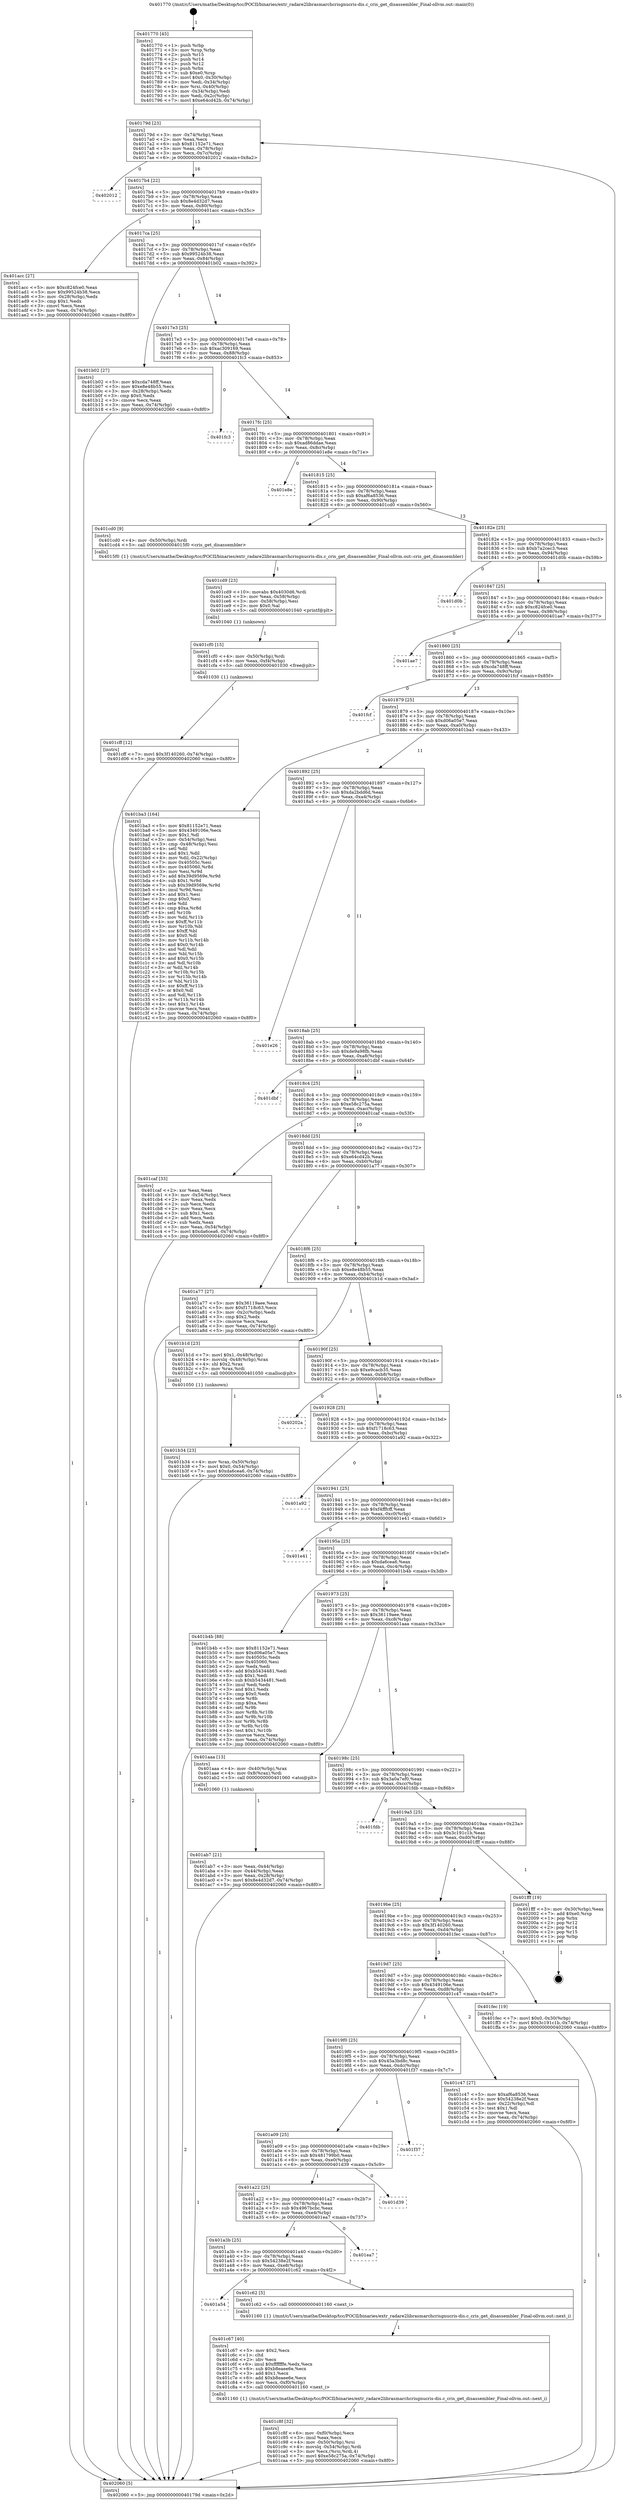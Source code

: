 digraph "0x401770" {
  label = "0x401770 (/mnt/c/Users/mathe/Desktop/tcc/POCII/binaries/extr_radare2librasmarchcrisgnucris-dis.c_cris_get_disassembler_Final-ollvm.out::main(0))"
  labelloc = "t"
  node[shape=record]

  Entry [label="",width=0.3,height=0.3,shape=circle,fillcolor=black,style=filled]
  "0x40179d" [label="{
     0x40179d [23]\l
     | [instrs]\l
     &nbsp;&nbsp;0x40179d \<+3\>: mov -0x74(%rbp),%eax\l
     &nbsp;&nbsp;0x4017a0 \<+2\>: mov %eax,%ecx\l
     &nbsp;&nbsp;0x4017a2 \<+6\>: sub $0x81152e71,%ecx\l
     &nbsp;&nbsp;0x4017a8 \<+3\>: mov %eax,-0x78(%rbp)\l
     &nbsp;&nbsp;0x4017ab \<+3\>: mov %ecx,-0x7c(%rbp)\l
     &nbsp;&nbsp;0x4017ae \<+6\>: je 0000000000402012 \<main+0x8a2\>\l
  }"]
  "0x402012" [label="{
     0x402012\l
  }", style=dashed]
  "0x4017b4" [label="{
     0x4017b4 [22]\l
     | [instrs]\l
     &nbsp;&nbsp;0x4017b4 \<+5\>: jmp 00000000004017b9 \<main+0x49\>\l
     &nbsp;&nbsp;0x4017b9 \<+3\>: mov -0x78(%rbp),%eax\l
     &nbsp;&nbsp;0x4017bc \<+5\>: sub $0x8e4d32d7,%eax\l
     &nbsp;&nbsp;0x4017c1 \<+3\>: mov %eax,-0x80(%rbp)\l
     &nbsp;&nbsp;0x4017c4 \<+6\>: je 0000000000401acc \<main+0x35c\>\l
  }"]
  Exit [label="",width=0.3,height=0.3,shape=circle,fillcolor=black,style=filled,peripheries=2]
  "0x401acc" [label="{
     0x401acc [27]\l
     | [instrs]\l
     &nbsp;&nbsp;0x401acc \<+5\>: mov $0xc824fce0,%eax\l
     &nbsp;&nbsp;0x401ad1 \<+5\>: mov $0x99524b38,%ecx\l
     &nbsp;&nbsp;0x401ad6 \<+3\>: mov -0x28(%rbp),%edx\l
     &nbsp;&nbsp;0x401ad9 \<+3\>: cmp $0x1,%edx\l
     &nbsp;&nbsp;0x401adc \<+3\>: cmovl %ecx,%eax\l
     &nbsp;&nbsp;0x401adf \<+3\>: mov %eax,-0x74(%rbp)\l
     &nbsp;&nbsp;0x401ae2 \<+5\>: jmp 0000000000402060 \<main+0x8f0\>\l
  }"]
  "0x4017ca" [label="{
     0x4017ca [25]\l
     | [instrs]\l
     &nbsp;&nbsp;0x4017ca \<+5\>: jmp 00000000004017cf \<main+0x5f\>\l
     &nbsp;&nbsp;0x4017cf \<+3\>: mov -0x78(%rbp),%eax\l
     &nbsp;&nbsp;0x4017d2 \<+5\>: sub $0x99524b38,%eax\l
     &nbsp;&nbsp;0x4017d7 \<+6\>: mov %eax,-0x84(%rbp)\l
     &nbsp;&nbsp;0x4017dd \<+6\>: je 0000000000401b02 \<main+0x392\>\l
  }"]
  "0x401cff" [label="{
     0x401cff [12]\l
     | [instrs]\l
     &nbsp;&nbsp;0x401cff \<+7\>: movl $0x3f140260,-0x74(%rbp)\l
     &nbsp;&nbsp;0x401d06 \<+5\>: jmp 0000000000402060 \<main+0x8f0\>\l
  }"]
  "0x401b02" [label="{
     0x401b02 [27]\l
     | [instrs]\l
     &nbsp;&nbsp;0x401b02 \<+5\>: mov $0xcda748ff,%eax\l
     &nbsp;&nbsp;0x401b07 \<+5\>: mov $0xe8e48b55,%ecx\l
     &nbsp;&nbsp;0x401b0c \<+3\>: mov -0x28(%rbp),%edx\l
     &nbsp;&nbsp;0x401b0f \<+3\>: cmp $0x0,%edx\l
     &nbsp;&nbsp;0x401b12 \<+3\>: cmove %ecx,%eax\l
     &nbsp;&nbsp;0x401b15 \<+3\>: mov %eax,-0x74(%rbp)\l
     &nbsp;&nbsp;0x401b18 \<+5\>: jmp 0000000000402060 \<main+0x8f0\>\l
  }"]
  "0x4017e3" [label="{
     0x4017e3 [25]\l
     | [instrs]\l
     &nbsp;&nbsp;0x4017e3 \<+5\>: jmp 00000000004017e8 \<main+0x78\>\l
     &nbsp;&nbsp;0x4017e8 \<+3\>: mov -0x78(%rbp),%eax\l
     &nbsp;&nbsp;0x4017eb \<+5\>: sub $0xac309169,%eax\l
     &nbsp;&nbsp;0x4017f0 \<+6\>: mov %eax,-0x88(%rbp)\l
     &nbsp;&nbsp;0x4017f6 \<+6\>: je 0000000000401fc3 \<main+0x853\>\l
  }"]
  "0x401cf0" [label="{
     0x401cf0 [15]\l
     | [instrs]\l
     &nbsp;&nbsp;0x401cf0 \<+4\>: mov -0x50(%rbp),%rdi\l
     &nbsp;&nbsp;0x401cf4 \<+6\>: mov %eax,-0xf4(%rbp)\l
     &nbsp;&nbsp;0x401cfa \<+5\>: call 0000000000401030 \<free@plt\>\l
     | [calls]\l
     &nbsp;&nbsp;0x401030 \{1\} (unknown)\l
  }"]
  "0x401fc3" [label="{
     0x401fc3\l
  }", style=dashed]
  "0x4017fc" [label="{
     0x4017fc [25]\l
     | [instrs]\l
     &nbsp;&nbsp;0x4017fc \<+5\>: jmp 0000000000401801 \<main+0x91\>\l
     &nbsp;&nbsp;0x401801 \<+3\>: mov -0x78(%rbp),%eax\l
     &nbsp;&nbsp;0x401804 \<+5\>: sub $0xad86ddae,%eax\l
     &nbsp;&nbsp;0x401809 \<+6\>: mov %eax,-0x8c(%rbp)\l
     &nbsp;&nbsp;0x40180f \<+6\>: je 0000000000401e8e \<main+0x71e\>\l
  }"]
  "0x401cd9" [label="{
     0x401cd9 [23]\l
     | [instrs]\l
     &nbsp;&nbsp;0x401cd9 \<+10\>: movabs $0x4030d6,%rdi\l
     &nbsp;&nbsp;0x401ce3 \<+3\>: mov %eax,-0x58(%rbp)\l
     &nbsp;&nbsp;0x401ce6 \<+3\>: mov -0x58(%rbp),%esi\l
     &nbsp;&nbsp;0x401ce9 \<+2\>: mov $0x0,%al\l
     &nbsp;&nbsp;0x401ceb \<+5\>: call 0000000000401040 \<printf@plt\>\l
     | [calls]\l
     &nbsp;&nbsp;0x401040 \{1\} (unknown)\l
  }"]
  "0x401e8e" [label="{
     0x401e8e\l
  }", style=dashed]
  "0x401815" [label="{
     0x401815 [25]\l
     | [instrs]\l
     &nbsp;&nbsp;0x401815 \<+5\>: jmp 000000000040181a \<main+0xaa\>\l
     &nbsp;&nbsp;0x40181a \<+3\>: mov -0x78(%rbp),%eax\l
     &nbsp;&nbsp;0x40181d \<+5\>: sub $0xaf6a8536,%eax\l
     &nbsp;&nbsp;0x401822 \<+6\>: mov %eax,-0x90(%rbp)\l
     &nbsp;&nbsp;0x401828 \<+6\>: je 0000000000401cd0 \<main+0x560\>\l
  }"]
  "0x401c8f" [label="{
     0x401c8f [32]\l
     | [instrs]\l
     &nbsp;&nbsp;0x401c8f \<+6\>: mov -0xf0(%rbp),%ecx\l
     &nbsp;&nbsp;0x401c95 \<+3\>: imul %eax,%ecx\l
     &nbsp;&nbsp;0x401c98 \<+4\>: mov -0x50(%rbp),%rsi\l
     &nbsp;&nbsp;0x401c9c \<+4\>: movslq -0x54(%rbp),%rdi\l
     &nbsp;&nbsp;0x401ca0 \<+3\>: mov %ecx,(%rsi,%rdi,4)\l
     &nbsp;&nbsp;0x401ca3 \<+7\>: movl $0xe58c275a,-0x74(%rbp)\l
     &nbsp;&nbsp;0x401caa \<+5\>: jmp 0000000000402060 \<main+0x8f0\>\l
  }"]
  "0x401cd0" [label="{
     0x401cd0 [9]\l
     | [instrs]\l
     &nbsp;&nbsp;0x401cd0 \<+4\>: mov -0x50(%rbp),%rdi\l
     &nbsp;&nbsp;0x401cd4 \<+5\>: call 00000000004015f0 \<cris_get_disassembler\>\l
     | [calls]\l
     &nbsp;&nbsp;0x4015f0 \{1\} (/mnt/c/Users/mathe/Desktop/tcc/POCII/binaries/extr_radare2librasmarchcrisgnucris-dis.c_cris_get_disassembler_Final-ollvm.out::cris_get_disassembler)\l
  }"]
  "0x40182e" [label="{
     0x40182e [25]\l
     | [instrs]\l
     &nbsp;&nbsp;0x40182e \<+5\>: jmp 0000000000401833 \<main+0xc3\>\l
     &nbsp;&nbsp;0x401833 \<+3\>: mov -0x78(%rbp),%eax\l
     &nbsp;&nbsp;0x401836 \<+5\>: sub $0xb7a2cec3,%eax\l
     &nbsp;&nbsp;0x40183b \<+6\>: mov %eax,-0x94(%rbp)\l
     &nbsp;&nbsp;0x401841 \<+6\>: je 0000000000401d0b \<main+0x59b\>\l
  }"]
  "0x401c67" [label="{
     0x401c67 [40]\l
     | [instrs]\l
     &nbsp;&nbsp;0x401c67 \<+5\>: mov $0x2,%ecx\l
     &nbsp;&nbsp;0x401c6c \<+1\>: cltd\l
     &nbsp;&nbsp;0x401c6d \<+2\>: idiv %ecx\l
     &nbsp;&nbsp;0x401c6f \<+6\>: imul $0xfffffffe,%edx,%ecx\l
     &nbsp;&nbsp;0x401c75 \<+6\>: sub $0xb8eaee6e,%ecx\l
     &nbsp;&nbsp;0x401c7b \<+3\>: add $0x1,%ecx\l
     &nbsp;&nbsp;0x401c7e \<+6\>: add $0xb8eaee6e,%ecx\l
     &nbsp;&nbsp;0x401c84 \<+6\>: mov %ecx,-0xf0(%rbp)\l
     &nbsp;&nbsp;0x401c8a \<+5\>: call 0000000000401160 \<next_i\>\l
     | [calls]\l
     &nbsp;&nbsp;0x401160 \{1\} (/mnt/c/Users/mathe/Desktop/tcc/POCII/binaries/extr_radare2librasmarchcrisgnucris-dis.c_cris_get_disassembler_Final-ollvm.out::next_i)\l
  }"]
  "0x401d0b" [label="{
     0x401d0b\l
  }", style=dashed]
  "0x401847" [label="{
     0x401847 [25]\l
     | [instrs]\l
     &nbsp;&nbsp;0x401847 \<+5\>: jmp 000000000040184c \<main+0xdc\>\l
     &nbsp;&nbsp;0x40184c \<+3\>: mov -0x78(%rbp),%eax\l
     &nbsp;&nbsp;0x40184f \<+5\>: sub $0xc824fce0,%eax\l
     &nbsp;&nbsp;0x401854 \<+6\>: mov %eax,-0x98(%rbp)\l
     &nbsp;&nbsp;0x40185a \<+6\>: je 0000000000401ae7 \<main+0x377\>\l
  }"]
  "0x401a54" [label="{
     0x401a54\l
  }", style=dashed]
  "0x401ae7" [label="{
     0x401ae7\l
  }", style=dashed]
  "0x401860" [label="{
     0x401860 [25]\l
     | [instrs]\l
     &nbsp;&nbsp;0x401860 \<+5\>: jmp 0000000000401865 \<main+0xf5\>\l
     &nbsp;&nbsp;0x401865 \<+3\>: mov -0x78(%rbp),%eax\l
     &nbsp;&nbsp;0x401868 \<+5\>: sub $0xcda748ff,%eax\l
     &nbsp;&nbsp;0x40186d \<+6\>: mov %eax,-0x9c(%rbp)\l
     &nbsp;&nbsp;0x401873 \<+6\>: je 0000000000401fcf \<main+0x85f\>\l
  }"]
  "0x401c62" [label="{
     0x401c62 [5]\l
     | [instrs]\l
     &nbsp;&nbsp;0x401c62 \<+5\>: call 0000000000401160 \<next_i\>\l
     | [calls]\l
     &nbsp;&nbsp;0x401160 \{1\} (/mnt/c/Users/mathe/Desktop/tcc/POCII/binaries/extr_radare2librasmarchcrisgnucris-dis.c_cris_get_disassembler_Final-ollvm.out::next_i)\l
  }"]
  "0x401fcf" [label="{
     0x401fcf\l
  }", style=dashed]
  "0x401879" [label="{
     0x401879 [25]\l
     | [instrs]\l
     &nbsp;&nbsp;0x401879 \<+5\>: jmp 000000000040187e \<main+0x10e\>\l
     &nbsp;&nbsp;0x40187e \<+3\>: mov -0x78(%rbp),%eax\l
     &nbsp;&nbsp;0x401881 \<+5\>: sub $0xd06a05e7,%eax\l
     &nbsp;&nbsp;0x401886 \<+6\>: mov %eax,-0xa0(%rbp)\l
     &nbsp;&nbsp;0x40188c \<+6\>: je 0000000000401ba3 \<main+0x433\>\l
  }"]
  "0x401a3b" [label="{
     0x401a3b [25]\l
     | [instrs]\l
     &nbsp;&nbsp;0x401a3b \<+5\>: jmp 0000000000401a40 \<main+0x2d0\>\l
     &nbsp;&nbsp;0x401a40 \<+3\>: mov -0x78(%rbp),%eax\l
     &nbsp;&nbsp;0x401a43 \<+5\>: sub $0x54238e2f,%eax\l
     &nbsp;&nbsp;0x401a48 \<+6\>: mov %eax,-0xe8(%rbp)\l
     &nbsp;&nbsp;0x401a4e \<+6\>: je 0000000000401c62 \<main+0x4f2\>\l
  }"]
  "0x401ba3" [label="{
     0x401ba3 [164]\l
     | [instrs]\l
     &nbsp;&nbsp;0x401ba3 \<+5\>: mov $0x81152e71,%eax\l
     &nbsp;&nbsp;0x401ba8 \<+5\>: mov $0x4349106e,%ecx\l
     &nbsp;&nbsp;0x401bad \<+2\>: mov $0x1,%dl\l
     &nbsp;&nbsp;0x401baf \<+3\>: mov -0x54(%rbp),%esi\l
     &nbsp;&nbsp;0x401bb2 \<+3\>: cmp -0x48(%rbp),%esi\l
     &nbsp;&nbsp;0x401bb5 \<+4\>: setl %dil\l
     &nbsp;&nbsp;0x401bb9 \<+4\>: and $0x1,%dil\l
     &nbsp;&nbsp;0x401bbd \<+4\>: mov %dil,-0x22(%rbp)\l
     &nbsp;&nbsp;0x401bc1 \<+7\>: mov 0x40505c,%esi\l
     &nbsp;&nbsp;0x401bc8 \<+8\>: mov 0x405060,%r8d\l
     &nbsp;&nbsp;0x401bd0 \<+3\>: mov %esi,%r9d\l
     &nbsp;&nbsp;0x401bd3 \<+7\>: add $0x39d9569e,%r9d\l
     &nbsp;&nbsp;0x401bda \<+4\>: sub $0x1,%r9d\l
     &nbsp;&nbsp;0x401bde \<+7\>: sub $0x39d9569e,%r9d\l
     &nbsp;&nbsp;0x401be5 \<+4\>: imul %r9d,%esi\l
     &nbsp;&nbsp;0x401be9 \<+3\>: and $0x1,%esi\l
     &nbsp;&nbsp;0x401bec \<+3\>: cmp $0x0,%esi\l
     &nbsp;&nbsp;0x401bef \<+4\>: sete %dil\l
     &nbsp;&nbsp;0x401bf3 \<+4\>: cmp $0xa,%r8d\l
     &nbsp;&nbsp;0x401bf7 \<+4\>: setl %r10b\l
     &nbsp;&nbsp;0x401bfb \<+3\>: mov %dil,%r11b\l
     &nbsp;&nbsp;0x401bfe \<+4\>: xor $0xff,%r11b\l
     &nbsp;&nbsp;0x401c02 \<+3\>: mov %r10b,%bl\l
     &nbsp;&nbsp;0x401c05 \<+3\>: xor $0xff,%bl\l
     &nbsp;&nbsp;0x401c08 \<+3\>: xor $0x0,%dl\l
     &nbsp;&nbsp;0x401c0b \<+3\>: mov %r11b,%r14b\l
     &nbsp;&nbsp;0x401c0e \<+4\>: and $0x0,%r14b\l
     &nbsp;&nbsp;0x401c12 \<+3\>: and %dl,%dil\l
     &nbsp;&nbsp;0x401c15 \<+3\>: mov %bl,%r15b\l
     &nbsp;&nbsp;0x401c18 \<+4\>: and $0x0,%r15b\l
     &nbsp;&nbsp;0x401c1c \<+3\>: and %dl,%r10b\l
     &nbsp;&nbsp;0x401c1f \<+3\>: or %dil,%r14b\l
     &nbsp;&nbsp;0x401c22 \<+3\>: or %r10b,%r15b\l
     &nbsp;&nbsp;0x401c25 \<+3\>: xor %r15b,%r14b\l
     &nbsp;&nbsp;0x401c28 \<+3\>: or %bl,%r11b\l
     &nbsp;&nbsp;0x401c2b \<+4\>: xor $0xff,%r11b\l
     &nbsp;&nbsp;0x401c2f \<+3\>: or $0x0,%dl\l
     &nbsp;&nbsp;0x401c32 \<+3\>: and %dl,%r11b\l
     &nbsp;&nbsp;0x401c35 \<+3\>: or %r11b,%r14b\l
     &nbsp;&nbsp;0x401c38 \<+4\>: test $0x1,%r14b\l
     &nbsp;&nbsp;0x401c3c \<+3\>: cmovne %ecx,%eax\l
     &nbsp;&nbsp;0x401c3f \<+3\>: mov %eax,-0x74(%rbp)\l
     &nbsp;&nbsp;0x401c42 \<+5\>: jmp 0000000000402060 \<main+0x8f0\>\l
  }"]
  "0x401892" [label="{
     0x401892 [25]\l
     | [instrs]\l
     &nbsp;&nbsp;0x401892 \<+5\>: jmp 0000000000401897 \<main+0x127\>\l
     &nbsp;&nbsp;0x401897 \<+3\>: mov -0x78(%rbp),%eax\l
     &nbsp;&nbsp;0x40189a \<+5\>: sub $0xda2bdd6d,%eax\l
     &nbsp;&nbsp;0x40189f \<+6\>: mov %eax,-0xa4(%rbp)\l
     &nbsp;&nbsp;0x4018a5 \<+6\>: je 0000000000401e26 \<main+0x6b6\>\l
  }"]
  "0x401ea7" [label="{
     0x401ea7\l
  }", style=dashed]
  "0x401e26" [label="{
     0x401e26\l
  }", style=dashed]
  "0x4018ab" [label="{
     0x4018ab [25]\l
     | [instrs]\l
     &nbsp;&nbsp;0x4018ab \<+5\>: jmp 00000000004018b0 \<main+0x140\>\l
     &nbsp;&nbsp;0x4018b0 \<+3\>: mov -0x78(%rbp),%eax\l
     &nbsp;&nbsp;0x4018b3 \<+5\>: sub $0xde9a98fb,%eax\l
     &nbsp;&nbsp;0x4018b8 \<+6\>: mov %eax,-0xa8(%rbp)\l
     &nbsp;&nbsp;0x4018be \<+6\>: je 0000000000401dbf \<main+0x64f\>\l
  }"]
  "0x401a22" [label="{
     0x401a22 [25]\l
     | [instrs]\l
     &nbsp;&nbsp;0x401a22 \<+5\>: jmp 0000000000401a27 \<main+0x2b7\>\l
     &nbsp;&nbsp;0x401a27 \<+3\>: mov -0x78(%rbp),%eax\l
     &nbsp;&nbsp;0x401a2a \<+5\>: sub $0x4967bcbc,%eax\l
     &nbsp;&nbsp;0x401a2f \<+6\>: mov %eax,-0xe4(%rbp)\l
     &nbsp;&nbsp;0x401a35 \<+6\>: je 0000000000401ea7 \<main+0x737\>\l
  }"]
  "0x401dbf" [label="{
     0x401dbf\l
  }", style=dashed]
  "0x4018c4" [label="{
     0x4018c4 [25]\l
     | [instrs]\l
     &nbsp;&nbsp;0x4018c4 \<+5\>: jmp 00000000004018c9 \<main+0x159\>\l
     &nbsp;&nbsp;0x4018c9 \<+3\>: mov -0x78(%rbp),%eax\l
     &nbsp;&nbsp;0x4018cc \<+5\>: sub $0xe58c275a,%eax\l
     &nbsp;&nbsp;0x4018d1 \<+6\>: mov %eax,-0xac(%rbp)\l
     &nbsp;&nbsp;0x4018d7 \<+6\>: je 0000000000401caf \<main+0x53f\>\l
  }"]
  "0x401d39" [label="{
     0x401d39\l
  }", style=dashed]
  "0x401caf" [label="{
     0x401caf [33]\l
     | [instrs]\l
     &nbsp;&nbsp;0x401caf \<+2\>: xor %eax,%eax\l
     &nbsp;&nbsp;0x401cb1 \<+3\>: mov -0x54(%rbp),%ecx\l
     &nbsp;&nbsp;0x401cb4 \<+2\>: mov %eax,%edx\l
     &nbsp;&nbsp;0x401cb6 \<+2\>: sub %ecx,%edx\l
     &nbsp;&nbsp;0x401cb8 \<+2\>: mov %eax,%ecx\l
     &nbsp;&nbsp;0x401cba \<+3\>: sub $0x1,%ecx\l
     &nbsp;&nbsp;0x401cbd \<+2\>: add %ecx,%edx\l
     &nbsp;&nbsp;0x401cbf \<+2\>: sub %edx,%eax\l
     &nbsp;&nbsp;0x401cc1 \<+3\>: mov %eax,-0x54(%rbp)\l
     &nbsp;&nbsp;0x401cc4 \<+7\>: movl $0xda6cea6,-0x74(%rbp)\l
     &nbsp;&nbsp;0x401ccb \<+5\>: jmp 0000000000402060 \<main+0x8f0\>\l
  }"]
  "0x4018dd" [label="{
     0x4018dd [25]\l
     | [instrs]\l
     &nbsp;&nbsp;0x4018dd \<+5\>: jmp 00000000004018e2 \<main+0x172\>\l
     &nbsp;&nbsp;0x4018e2 \<+3\>: mov -0x78(%rbp),%eax\l
     &nbsp;&nbsp;0x4018e5 \<+5\>: sub $0xe64cd42b,%eax\l
     &nbsp;&nbsp;0x4018ea \<+6\>: mov %eax,-0xb0(%rbp)\l
     &nbsp;&nbsp;0x4018f0 \<+6\>: je 0000000000401a77 \<main+0x307\>\l
  }"]
  "0x401a09" [label="{
     0x401a09 [25]\l
     | [instrs]\l
     &nbsp;&nbsp;0x401a09 \<+5\>: jmp 0000000000401a0e \<main+0x29e\>\l
     &nbsp;&nbsp;0x401a0e \<+3\>: mov -0x78(%rbp),%eax\l
     &nbsp;&nbsp;0x401a11 \<+5\>: sub $0x481799b0,%eax\l
     &nbsp;&nbsp;0x401a16 \<+6\>: mov %eax,-0xe0(%rbp)\l
     &nbsp;&nbsp;0x401a1c \<+6\>: je 0000000000401d39 \<main+0x5c9\>\l
  }"]
  "0x401a77" [label="{
     0x401a77 [27]\l
     | [instrs]\l
     &nbsp;&nbsp;0x401a77 \<+5\>: mov $0x36119aee,%eax\l
     &nbsp;&nbsp;0x401a7c \<+5\>: mov $0xf1718c63,%ecx\l
     &nbsp;&nbsp;0x401a81 \<+3\>: mov -0x2c(%rbp),%edx\l
     &nbsp;&nbsp;0x401a84 \<+3\>: cmp $0x2,%edx\l
     &nbsp;&nbsp;0x401a87 \<+3\>: cmovne %ecx,%eax\l
     &nbsp;&nbsp;0x401a8a \<+3\>: mov %eax,-0x74(%rbp)\l
     &nbsp;&nbsp;0x401a8d \<+5\>: jmp 0000000000402060 \<main+0x8f0\>\l
  }"]
  "0x4018f6" [label="{
     0x4018f6 [25]\l
     | [instrs]\l
     &nbsp;&nbsp;0x4018f6 \<+5\>: jmp 00000000004018fb \<main+0x18b\>\l
     &nbsp;&nbsp;0x4018fb \<+3\>: mov -0x78(%rbp),%eax\l
     &nbsp;&nbsp;0x4018fe \<+5\>: sub $0xe8e48b55,%eax\l
     &nbsp;&nbsp;0x401903 \<+6\>: mov %eax,-0xb4(%rbp)\l
     &nbsp;&nbsp;0x401909 \<+6\>: je 0000000000401b1d \<main+0x3ad\>\l
  }"]
  "0x402060" [label="{
     0x402060 [5]\l
     | [instrs]\l
     &nbsp;&nbsp;0x402060 \<+5\>: jmp 000000000040179d \<main+0x2d\>\l
  }"]
  "0x401770" [label="{
     0x401770 [45]\l
     | [instrs]\l
     &nbsp;&nbsp;0x401770 \<+1\>: push %rbp\l
     &nbsp;&nbsp;0x401771 \<+3\>: mov %rsp,%rbp\l
     &nbsp;&nbsp;0x401774 \<+2\>: push %r15\l
     &nbsp;&nbsp;0x401776 \<+2\>: push %r14\l
     &nbsp;&nbsp;0x401778 \<+2\>: push %r12\l
     &nbsp;&nbsp;0x40177a \<+1\>: push %rbx\l
     &nbsp;&nbsp;0x40177b \<+7\>: sub $0xe0,%rsp\l
     &nbsp;&nbsp;0x401782 \<+7\>: movl $0x0,-0x30(%rbp)\l
     &nbsp;&nbsp;0x401789 \<+3\>: mov %edi,-0x34(%rbp)\l
     &nbsp;&nbsp;0x40178c \<+4\>: mov %rsi,-0x40(%rbp)\l
     &nbsp;&nbsp;0x401790 \<+3\>: mov -0x34(%rbp),%edi\l
     &nbsp;&nbsp;0x401793 \<+3\>: mov %edi,-0x2c(%rbp)\l
     &nbsp;&nbsp;0x401796 \<+7\>: movl $0xe64cd42b,-0x74(%rbp)\l
  }"]
  "0x401f37" [label="{
     0x401f37\l
  }", style=dashed]
  "0x401b1d" [label="{
     0x401b1d [23]\l
     | [instrs]\l
     &nbsp;&nbsp;0x401b1d \<+7\>: movl $0x1,-0x48(%rbp)\l
     &nbsp;&nbsp;0x401b24 \<+4\>: movslq -0x48(%rbp),%rax\l
     &nbsp;&nbsp;0x401b28 \<+4\>: shl $0x2,%rax\l
     &nbsp;&nbsp;0x401b2c \<+3\>: mov %rax,%rdi\l
     &nbsp;&nbsp;0x401b2f \<+5\>: call 0000000000401050 \<malloc@plt\>\l
     | [calls]\l
     &nbsp;&nbsp;0x401050 \{1\} (unknown)\l
  }"]
  "0x40190f" [label="{
     0x40190f [25]\l
     | [instrs]\l
     &nbsp;&nbsp;0x40190f \<+5\>: jmp 0000000000401914 \<main+0x1a4\>\l
     &nbsp;&nbsp;0x401914 \<+3\>: mov -0x78(%rbp),%eax\l
     &nbsp;&nbsp;0x401917 \<+5\>: sub $0xe9cacb35,%eax\l
     &nbsp;&nbsp;0x40191c \<+6\>: mov %eax,-0xb8(%rbp)\l
     &nbsp;&nbsp;0x401922 \<+6\>: je 000000000040202a \<main+0x8ba\>\l
  }"]
  "0x4019f0" [label="{
     0x4019f0 [25]\l
     | [instrs]\l
     &nbsp;&nbsp;0x4019f0 \<+5\>: jmp 00000000004019f5 \<main+0x285\>\l
     &nbsp;&nbsp;0x4019f5 \<+3\>: mov -0x78(%rbp),%eax\l
     &nbsp;&nbsp;0x4019f8 \<+5\>: sub $0x45a3bd8c,%eax\l
     &nbsp;&nbsp;0x4019fd \<+6\>: mov %eax,-0xdc(%rbp)\l
     &nbsp;&nbsp;0x401a03 \<+6\>: je 0000000000401f37 \<main+0x7c7\>\l
  }"]
  "0x40202a" [label="{
     0x40202a\l
  }", style=dashed]
  "0x401928" [label="{
     0x401928 [25]\l
     | [instrs]\l
     &nbsp;&nbsp;0x401928 \<+5\>: jmp 000000000040192d \<main+0x1bd\>\l
     &nbsp;&nbsp;0x40192d \<+3\>: mov -0x78(%rbp),%eax\l
     &nbsp;&nbsp;0x401930 \<+5\>: sub $0xf1718c63,%eax\l
     &nbsp;&nbsp;0x401935 \<+6\>: mov %eax,-0xbc(%rbp)\l
     &nbsp;&nbsp;0x40193b \<+6\>: je 0000000000401a92 \<main+0x322\>\l
  }"]
  "0x401c47" [label="{
     0x401c47 [27]\l
     | [instrs]\l
     &nbsp;&nbsp;0x401c47 \<+5\>: mov $0xaf6a8536,%eax\l
     &nbsp;&nbsp;0x401c4c \<+5\>: mov $0x54238e2f,%ecx\l
     &nbsp;&nbsp;0x401c51 \<+3\>: mov -0x22(%rbp),%dl\l
     &nbsp;&nbsp;0x401c54 \<+3\>: test $0x1,%dl\l
     &nbsp;&nbsp;0x401c57 \<+3\>: cmovne %ecx,%eax\l
     &nbsp;&nbsp;0x401c5a \<+3\>: mov %eax,-0x74(%rbp)\l
     &nbsp;&nbsp;0x401c5d \<+5\>: jmp 0000000000402060 \<main+0x8f0\>\l
  }"]
  "0x401a92" [label="{
     0x401a92\l
  }", style=dashed]
  "0x401941" [label="{
     0x401941 [25]\l
     | [instrs]\l
     &nbsp;&nbsp;0x401941 \<+5\>: jmp 0000000000401946 \<main+0x1d6\>\l
     &nbsp;&nbsp;0x401946 \<+3\>: mov -0x78(%rbp),%eax\l
     &nbsp;&nbsp;0x401949 \<+5\>: sub $0xf4fffcff,%eax\l
     &nbsp;&nbsp;0x40194e \<+6\>: mov %eax,-0xc0(%rbp)\l
     &nbsp;&nbsp;0x401954 \<+6\>: je 0000000000401e41 \<main+0x6d1\>\l
  }"]
  "0x4019d7" [label="{
     0x4019d7 [25]\l
     | [instrs]\l
     &nbsp;&nbsp;0x4019d7 \<+5\>: jmp 00000000004019dc \<main+0x26c\>\l
     &nbsp;&nbsp;0x4019dc \<+3\>: mov -0x78(%rbp),%eax\l
     &nbsp;&nbsp;0x4019df \<+5\>: sub $0x4349106e,%eax\l
     &nbsp;&nbsp;0x4019e4 \<+6\>: mov %eax,-0xd8(%rbp)\l
     &nbsp;&nbsp;0x4019ea \<+6\>: je 0000000000401c47 \<main+0x4d7\>\l
  }"]
  "0x401e41" [label="{
     0x401e41\l
  }", style=dashed]
  "0x40195a" [label="{
     0x40195a [25]\l
     | [instrs]\l
     &nbsp;&nbsp;0x40195a \<+5\>: jmp 000000000040195f \<main+0x1ef\>\l
     &nbsp;&nbsp;0x40195f \<+3\>: mov -0x78(%rbp),%eax\l
     &nbsp;&nbsp;0x401962 \<+5\>: sub $0xda6cea6,%eax\l
     &nbsp;&nbsp;0x401967 \<+6\>: mov %eax,-0xc4(%rbp)\l
     &nbsp;&nbsp;0x40196d \<+6\>: je 0000000000401b4b \<main+0x3db\>\l
  }"]
  "0x401fec" [label="{
     0x401fec [19]\l
     | [instrs]\l
     &nbsp;&nbsp;0x401fec \<+7\>: movl $0x0,-0x30(%rbp)\l
     &nbsp;&nbsp;0x401ff3 \<+7\>: movl $0x3c191c1b,-0x74(%rbp)\l
     &nbsp;&nbsp;0x401ffa \<+5\>: jmp 0000000000402060 \<main+0x8f0\>\l
  }"]
  "0x401b4b" [label="{
     0x401b4b [88]\l
     | [instrs]\l
     &nbsp;&nbsp;0x401b4b \<+5\>: mov $0x81152e71,%eax\l
     &nbsp;&nbsp;0x401b50 \<+5\>: mov $0xd06a05e7,%ecx\l
     &nbsp;&nbsp;0x401b55 \<+7\>: mov 0x40505c,%edx\l
     &nbsp;&nbsp;0x401b5c \<+7\>: mov 0x405060,%esi\l
     &nbsp;&nbsp;0x401b63 \<+2\>: mov %edx,%edi\l
     &nbsp;&nbsp;0x401b65 \<+6\>: add $0xb5434481,%edi\l
     &nbsp;&nbsp;0x401b6b \<+3\>: sub $0x1,%edi\l
     &nbsp;&nbsp;0x401b6e \<+6\>: sub $0xb5434481,%edi\l
     &nbsp;&nbsp;0x401b74 \<+3\>: imul %edi,%edx\l
     &nbsp;&nbsp;0x401b77 \<+3\>: and $0x1,%edx\l
     &nbsp;&nbsp;0x401b7a \<+3\>: cmp $0x0,%edx\l
     &nbsp;&nbsp;0x401b7d \<+4\>: sete %r8b\l
     &nbsp;&nbsp;0x401b81 \<+3\>: cmp $0xa,%esi\l
     &nbsp;&nbsp;0x401b84 \<+4\>: setl %r9b\l
     &nbsp;&nbsp;0x401b88 \<+3\>: mov %r8b,%r10b\l
     &nbsp;&nbsp;0x401b8b \<+3\>: and %r9b,%r10b\l
     &nbsp;&nbsp;0x401b8e \<+3\>: xor %r9b,%r8b\l
     &nbsp;&nbsp;0x401b91 \<+3\>: or %r8b,%r10b\l
     &nbsp;&nbsp;0x401b94 \<+4\>: test $0x1,%r10b\l
     &nbsp;&nbsp;0x401b98 \<+3\>: cmovne %ecx,%eax\l
     &nbsp;&nbsp;0x401b9b \<+3\>: mov %eax,-0x74(%rbp)\l
     &nbsp;&nbsp;0x401b9e \<+5\>: jmp 0000000000402060 \<main+0x8f0\>\l
  }"]
  "0x401973" [label="{
     0x401973 [25]\l
     | [instrs]\l
     &nbsp;&nbsp;0x401973 \<+5\>: jmp 0000000000401978 \<main+0x208\>\l
     &nbsp;&nbsp;0x401978 \<+3\>: mov -0x78(%rbp),%eax\l
     &nbsp;&nbsp;0x40197b \<+5\>: sub $0x36119aee,%eax\l
     &nbsp;&nbsp;0x401980 \<+6\>: mov %eax,-0xc8(%rbp)\l
     &nbsp;&nbsp;0x401986 \<+6\>: je 0000000000401aaa \<main+0x33a\>\l
  }"]
  "0x4019be" [label="{
     0x4019be [25]\l
     | [instrs]\l
     &nbsp;&nbsp;0x4019be \<+5\>: jmp 00000000004019c3 \<main+0x253\>\l
     &nbsp;&nbsp;0x4019c3 \<+3\>: mov -0x78(%rbp),%eax\l
     &nbsp;&nbsp;0x4019c6 \<+5\>: sub $0x3f140260,%eax\l
     &nbsp;&nbsp;0x4019cb \<+6\>: mov %eax,-0xd4(%rbp)\l
     &nbsp;&nbsp;0x4019d1 \<+6\>: je 0000000000401fec \<main+0x87c\>\l
  }"]
  "0x401aaa" [label="{
     0x401aaa [13]\l
     | [instrs]\l
     &nbsp;&nbsp;0x401aaa \<+4\>: mov -0x40(%rbp),%rax\l
     &nbsp;&nbsp;0x401aae \<+4\>: mov 0x8(%rax),%rdi\l
     &nbsp;&nbsp;0x401ab2 \<+5\>: call 0000000000401060 \<atoi@plt\>\l
     | [calls]\l
     &nbsp;&nbsp;0x401060 \{1\} (unknown)\l
  }"]
  "0x40198c" [label="{
     0x40198c [25]\l
     | [instrs]\l
     &nbsp;&nbsp;0x40198c \<+5\>: jmp 0000000000401991 \<main+0x221\>\l
     &nbsp;&nbsp;0x401991 \<+3\>: mov -0x78(%rbp),%eax\l
     &nbsp;&nbsp;0x401994 \<+5\>: sub $0x3a0a7ef0,%eax\l
     &nbsp;&nbsp;0x401999 \<+6\>: mov %eax,-0xcc(%rbp)\l
     &nbsp;&nbsp;0x40199f \<+6\>: je 0000000000401fdb \<main+0x86b\>\l
  }"]
  "0x401ab7" [label="{
     0x401ab7 [21]\l
     | [instrs]\l
     &nbsp;&nbsp;0x401ab7 \<+3\>: mov %eax,-0x44(%rbp)\l
     &nbsp;&nbsp;0x401aba \<+3\>: mov -0x44(%rbp),%eax\l
     &nbsp;&nbsp;0x401abd \<+3\>: mov %eax,-0x28(%rbp)\l
     &nbsp;&nbsp;0x401ac0 \<+7\>: movl $0x8e4d32d7,-0x74(%rbp)\l
     &nbsp;&nbsp;0x401ac7 \<+5\>: jmp 0000000000402060 \<main+0x8f0\>\l
  }"]
  "0x401b34" [label="{
     0x401b34 [23]\l
     | [instrs]\l
     &nbsp;&nbsp;0x401b34 \<+4\>: mov %rax,-0x50(%rbp)\l
     &nbsp;&nbsp;0x401b38 \<+7\>: movl $0x0,-0x54(%rbp)\l
     &nbsp;&nbsp;0x401b3f \<+7\>: movl $0xda6cea6,-0x74(%rbp)\l
     &nbsp;&nbsp;0x401b46 \<+5\>: jmp 0000000000402060 \<main+0x8f0\>\l
  }"]
  "0x401fff" [label="{
     0x401fff [19]\l
     | [instrs]\l
     &nbsp;&nbsp;0x401fff \<+3\>: mov -0x30(%rbp),%eax\l
     &nbsp;&nbsp;0x402002 \<+7\>: add $0xe0,%rsp\l
     &nbsp;&nbsp;0x402009 \<+1\>: pop %rbx\l
     &nbsp;&nbsp;0x40200a \<+2\>: pop %r12\l
     &nbsp;&nbsp;0x40200c \<+2\>: pop %r14\l
     &nbsp;&nbsp;0x40200e \<+2\>: pop %r15\l
     &nbsp;&nbsp;0x402010 \<+1\>: pop %rbp\l
     &nbsp;&nbsp;0x402011 \<+1\>: ret\l
  }"]
  "0x401fdb" [label="{
     0x401fdb\l
  }", style=dashed]
  "0x4019a5" [label="{
     0x4019a5 [25]\l
     | [instrs]\l
     &nbsp;&nbsp;0x4019a5 \<+5\>: jmp 00000000004019aa \<main+0x23a\>\l
     &nbsp;&nbsp;0x4019aa \<+3\>: mov -0x78(%rbp),%eax\l
     &nbsp;&nbsp;0x4019ad \<+5\>: sub $0x3c191c1b,%eax\l
     &nbsp;&nbsp;0x4019b2 \<+6\>: mov %eax,-0xd0(%rbp)\l
     &nbsp;&nbsp;0x4019b8 \<+6\>: je 0000000000401fff \<main+0x88f\>\l
  }"]
  Entry -> "0x401770" [label=" 1"]
  "0x40179d" -> "0x402012" [label=" 0"]
  "0x40179d" -> "0x4017b4" [label=" 16"]
  "0x401fff" -> Exit [label=" 1"]
  "0x4017b4" -> "0x401acc" [label=" 1"]
  "0x4017b4" -> "0x4017ca" [label=" 15"]
  "0x401fec" -> "0x402060" [label=" 1"]
  "0x4017ca" -> "0x401b02" [label=" 1"]
  "0x4017ca" -> "0x4017e3" [label=" 14"]
  "0x401cff" -> "0x402060" [label=" 1"]
  "0x4017e3" -> "0x401fc3" [label=" 0"]
  "0x4017e3" -> "0x4017fc" [label=" 14"]
  "0x401cf0" -> "0x401cff" [label=" 1"]
  "0x4017fc" -> "0x401e8e" [label=" 0"]
  "0x4017fc" -> "0x401815" [label=" 14"]
  "0x401cd9" -> "0x401cf0" [label=" 1"]
  "0x401815" -> "0x401cd0" [label=" 1"]
  "0x401815" -> "0x40182e" [label=" 13"]
  "0x401cd0" -> "0x401cd9" [label=" 1"]
  "0x40182e" -> "0x401d0b" [label=" 0"]
  "0x40182e" -> "0x401847" [label=" 13"]
  "0x401caf" -> "0x402060" [label=" 1"]
  "0x401847" -> "0x401ae7" [label=" 0"]
  "0x401847" -> "0x401860" [label=" 13"]
  "0x401c8f" -> "0x402060" [label=" 1"]
  "0x401860" -> "0x401fcf" [label=" 0"]
  "0x401860" -> "0x401879" [label=" 13"]
  "0x401c67" -> "0x401c8f" [label=" 1"]
  "0x401879" -> "0x401ba3" [label=" 2"]
  "0x401879" -> "0x401892" [label=" 11"]
  "0x401a3b" -> "0x401a54" [label=" 0"]
  "0x401892" -> "0x401e26" [label=" 0"]
  "0x401892" -> "0x4018ab" [label=" 11"]
  "0x401a3b" -> "0x401c62" [label=" 1"]
  "0x4018ab" -> "0x401dbf" [label=" 0"]
  "0x4018ab" -> "0x4018c4" [label=" 11"]
  "0x401a22" -> "0x401a3b" [label=" 1"]
  "0x4018c4" -> "0x401caf" [label=" 1"]
  "0x4018c4" -> "0x4018dd" [label=" 10"]
  "0x401a22" -> "0x401ea7" [label=" 0"]
  "0x4018dd" -> "0x401a77" [label=" 1"]
  "0x4018dd" -> "0x4018f6" [label=" 9"]
  "0x401a77" -> "0x402060" [label=" 1"]
  "0x401770" -> "0x40179d" [label=" 1"]
  "0x402060" -> "0x40179d" [label=" 15"]
  "0x401a09" -> "0x401a22" [label=" 1"]
  "0x4018f6" -> "0x401b1d" [label=" 1"]
  "0x4018f6" -> "0x40190f" [label=" 8"]
  "0x401a09" -> "0x401d39" [label=" 0"]
  "0x40190f" -> "0x40202a" [label=" 0"]
  "0x40190f" -> "0x401928" [label=" 8"]
  "0x4019f0" -> "0x401a09" [label=" 1"]
  "0x401928" -> "0x401a92" [label=" 0"]
  "0x401928" -> "0x401941" [label=" 8"]
  "0x4019f0" -> "0x401f37" [label=" 0"]
  "0x401941" -> "0x401e41" [label=" 0"]
  "0x401941" -> "0x40195a" [label=" 8"]
  "0x401c47" -> "0x402060" [label=" 2"]
  "0x40195a" -> "0x401b4b" [label=" 2"]
  "0x40195a" -> "0x401973" [label=" 6"]
  "0x4019d7" -> "0x4019f0" [label=" 1"]
  "0x401973" -> "0x401aaa" [label=" 1"]
  "0x401973" -> "0x40198c" [label=" 5"]
  "0x401aaa" -> "0x401ab7" [label=" 1"]
  "0x401ab7" -> "0x402060" [label=" 1"]
  "0x401acc" -> "0x402060" [label=" 1"]
  "0x401b02" -> "0x402060" [label=" 1"]
  "0x401b1d" -> "0x401b34" [label=" 1"]
  "0x401b34" -> "0x402060" [label=" 1"]
  "0x401b4b" -> "0x402060" [label=" 2"]
  "0x401ba3" -> "0x402060" [label=" 2"]
  "0x401c62" -> "0x401c67" [label=" 1"]
  "0x40198c" -> "0x401fdb" [label=" 0"]
  "0x40198c" -> "0x4019a5" [label=" 5"]
  "0x4019be" -> "0x4019d7" [label=" 3"]
  "0x4019a5" -> "0x401fff" [label=" 1"]
  "0x4019a5" -> "0x4019be" [label=" 4"]
  "0x4019d7" -> "0x401c47" [label=" 2"]
  "0x4019be" -> "0x401fec" [label=" 1"]
}
